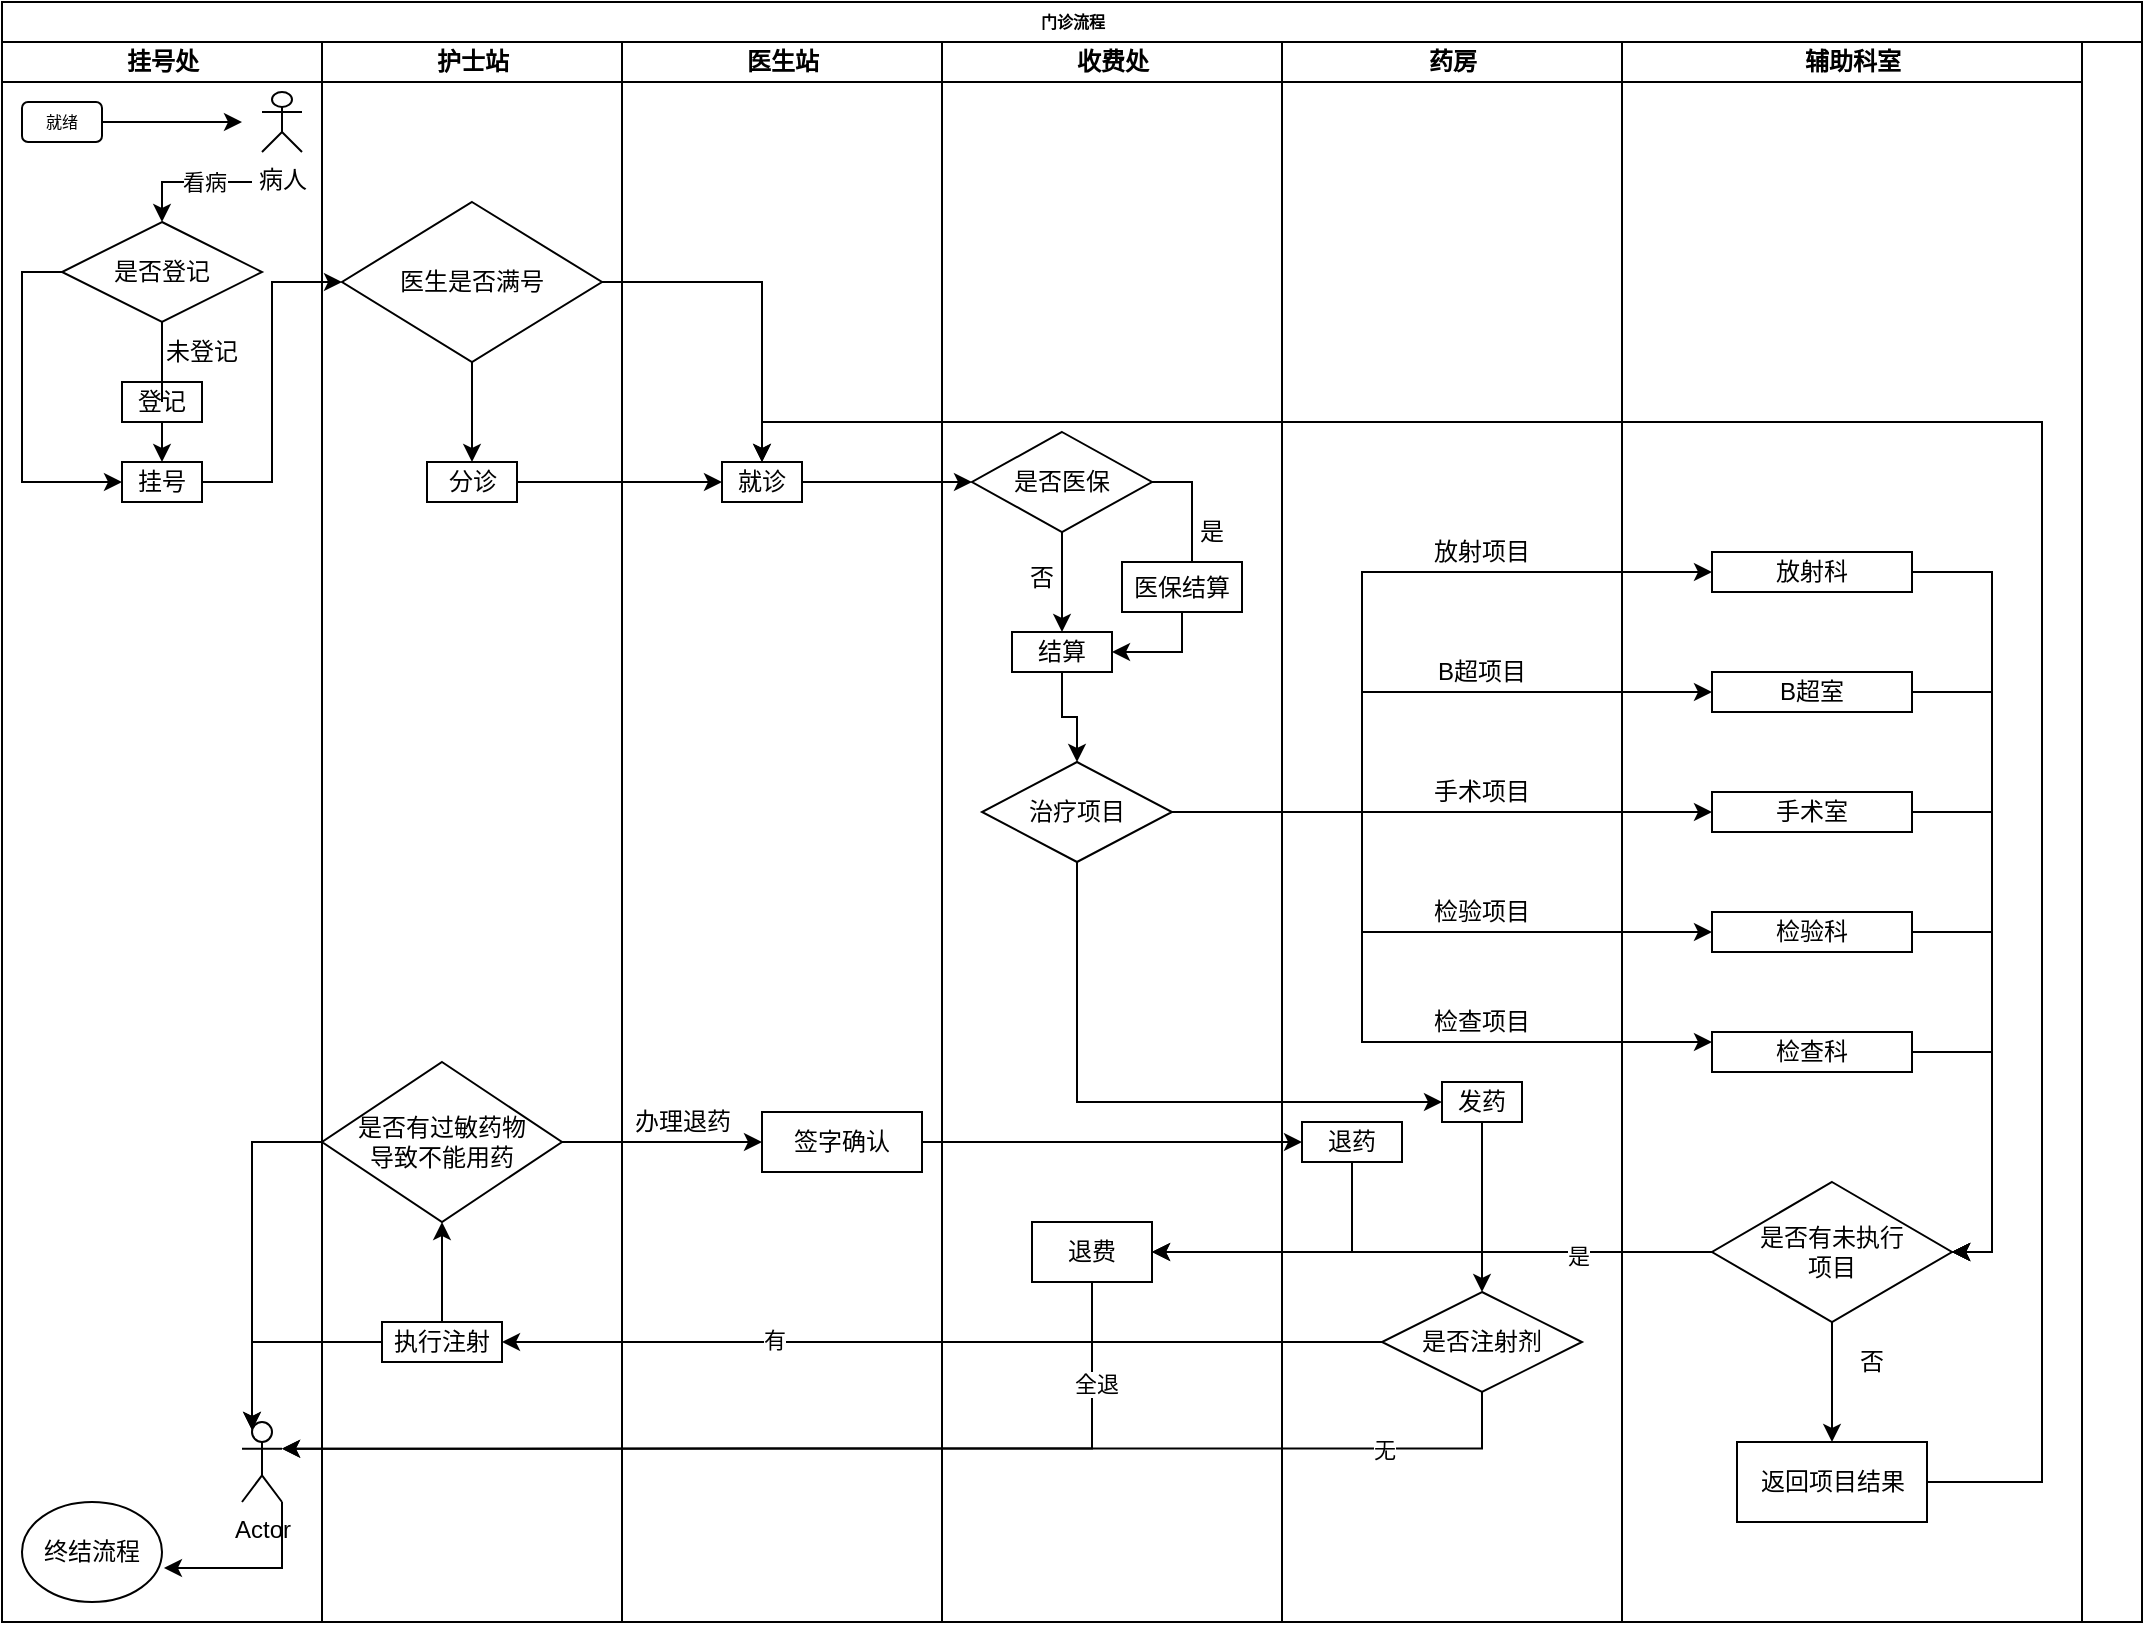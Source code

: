 <mxfile version="16.4.11" type="github">
  <diagram name="门诊流程" id="74e2e168-ea6b-b213-b513-2b3c1d86103e">
    <mxGraphModel dx="1102" dy="693" grid="1" gridSize="10" guides="1" tooltips="1" connect="1" arrows="0" fold="1" page="1" pageScale="1" pageWidth="1100" pageHeight="850" background="none" math="0" shadow="0">
      <root>
        <mxCell id="0" />
        <mxCell id="1" parent="0" />
        <mxCell id="77e6c97f196da883-1" value="门诊流程" style="swimlane;html=1;childLayout=stackLayout;startSize=20;rounded=0;shadow=0;labelBackgroundColor=none;strokeWidth=1;fontFamily=Verdana;fontSize=8;align=center;" parent="1" vertex="1">
          <mxGeometry x="20" y="40" width="1070" height="810" as="geometry" />
        </mxCell>
        <mxCell id="77e6c97f196da883-2" value="挂号处" style="swimlane;html=1;startSize=20;" parent="77e6c97f196da883-1" vertex="1">
          <mxGeometry y="20" width="160" height="790" as="geometry" />
        </mxCell>
        <mxCell id="77e6c97f196da883-8" value="就绪" style="rounded=1;whiteSpace=wrap;html=1;shadow=0;labelBackgroundColor=none;strokeWidth=1;fontFamily=Verdana;fontSize=8;align=center;" parent="77e6c97f196da883-2" vertex="1">
          <mxGeometry x="10" y="30" width="40" height="20" as="geometry" />
        </mxCell>
        <mxCell id="UglWNj6WMgh7vFzN11DF-1" value="病人&lt;br&gt;" style="shape=umlActor;verticalLabelPosition=bottom;verticalAlign=top;html=1;outlineConnect=0;" parent="77e6c97f196da883-2" vertex="1">
          <mxGeometry x="130" y="25" width="20" height="30" as="geometry" />
        </mxCell>
        <mxCell id="UglWNj6WMgh7vFzN11DF-4" value="" style="endArrow=classic;html=1;rounded=0;exitX=1;exitY=0.5;exitDx=0;exitDy=0;" parent="77e6c97f196da883-2" source="77e6c97f196da883-8" edge="1">
          <mxGeometry width="50" height="50" relative="1" as="geometry">
            <mxPoint x="55" y="40" as="sourcePoint" />
            <mxPoint x="120" y="40" as="targetPoint" />
          </mxGeometry>
        </mxCell>
        <mxCell id="UglWNj6WMgh7vFzN11DF-18" style="edgeStyle=orthogonalEdgeStyle;rounded=0;orthogonalLoop=1;jettySize=auto;html=1;exitX=0.5;exitY=1;exitDx=0;exitDy=0;entryX=0.5;entryY=0;entryDx=0;entryDy=0;startArrow=none;" parent="77e6c97f196da883-2" target="UglWNj6WMgh7vFzN11DF-15" edge="1">
          <mxGeometry relative="1" as="geometry">
            <mxPoint x="80" y="175" as="sourcePoint" />
          </mxGeometry>
        </mxCell>
        <mxCell id="UglWNj6WMgh7vFzN11DF-25" style="edgeStyle=orthogonalEdgeStyle;rounded=0;orthogonalLoop=1;jettySize=auto;html=1;exitX=0;exitY=0.5;exitDx=0;exitDy=0;entryX=0;entryY=0.5;entryDx=0;entryDy=0;" parent="77e6c97f196da883-2" source="UglWNj6WMgh7vFzN11DF-11" target="UglWNj6WMgh7vFzN11DF-23" edge="1">
          <mxGeometry relative="1" as="geometry" />
        </mxCell>
        <mxCell id="UglWNj6WMgh7vFzN11DF-11" value="是否登记" style="rhombus;whiteSpace=wrap;html=1;" parent="77e6c97f196da883-2" vertex="1">
          <mxGeometry x="30" y="90" width="100" height="50" as="geometry" />
        </mxCell>
        <mxCell id="UglWNj6WMgh7vFzN11DF-13" value="" style="endArrow=classic;html=1;rounded=0;entryX=0.5;entryY=0;entryDx=0;entryDy=0;" parent="77e6c97f196da883-2" target="UglWNj6WMgh7vFzN11DF-11" edge="1">
          <mxGeometry relative="1" as="geometry">
            <mxPoint x="125" y="70" as="sourcePoint" />
            <mxPoint x="60" y="90" as="targetPoint" />
            <Array as="points">
              <mxPoint x="80" y="70" />
            </Array>
          </mxGeometry>
        </mxCell>
        <mxCell id="UglWNj6WMgh7vFzN11DF-14" value="看病" style="edgeLabel;resizable=0;html=1;align=center;verticalAlign=middle;" parent="UglWNj6WMgh7vFzN11DF-13" connectable="0" vertex="1">
          <mxGeometry relative="1" as="geometry">
            <mxPoint x="8" as="offset" />
          </mxGeometry>
        </mxCell>
        <mxCell id="UglWNj6WMgh7vFzN11DF-24" style="edgeStyle=orthogonalEdgeStyle;rounded=0;orthogonalLoop=1;jettySize=auto;html=1;exitX=0.5;exitY=1;exitDx=0;exitDy=0;entryX=0.5;entryY=0;entryDx=0;entryDy=0;" parent="77e6c97f196da883-2" source="UglWNj6WMgh7vFzN11DF-15" target="UglWNj6WMgh7vFzN11DF-23" edge="1">
          <mxGeometry relative="1" as="geometry" />
        </mxCell>
        <mxCell id="UglWNj6WMgh7vFzN11DF-15" value="登记" style="rounded=0;whiteSpace=wrap;html=1;" parent="77e6c97f196da883-2" vertex="1">
          <mxGeometry x="60" y="170" width="40" height="20" as="geometry" />
        </mxCell>
        <mxCell id="UglWNj6WMgh7vFzN11DF-20" value="" style="edgeStyle=orthogonalEdgeStyle;rounded=0;orthogonalLoop=1;jettySize=auto;html=1;exitX=0.5;exitY=1;exitDx=0;exitDy=0;endArrow=none;" parent="77e6c97f196da883-2" source="UglWNj6WMgh7vFzN11DF-11" edge="1">
          <mxGeometry relative="1" as="geometry">
            <mxPoint x="150" y="210" as="sourcePoint" />
            <mxPoint x="80" y="180" as="targetPoint" />
          </mxGeometry>
        </mxCell>
        <mxCell id="UglWNj6WMgh7vFzN11DF-21" value="未登记" style="text;html=1;strokeColor=none;fillColor=none;align=center;verticalAlign=middle;whiteSpace=wrap;rounded=0;" parent="77e6c97f196da883-2" vertex="1">
          <mxGeometry x="70" y="150" width="60" height="10" as="geometry" />
        </mxCell>
        <mxCell id="UglWNj6WMgh7vFzN11DF-23" value="挂号" style="rounded=0;whiteSpace=wrap;html=1;" parent="77e6c97f196da883-2" vertex="1">
          <mxGeometry x="60" y="210" width="40" height="20" as="geometry" />
        </mxCell>
        <mxCell id="g6Ao_kR4iJN2bcO8BJTg-80" style="edgeStyle=orthogonalEdgeStyle;rounded=0;orthogonalLoop=1;jettySize=auto;html=1;exitX=1;exitY=1;exitDx=0;exitDy=0;exitPerimeter=0;entryX=1.014;entryY=0.66;entryDx=0;entryDy=0;entryPerimeter=0;" edge="1" parent="77e6c97f196da883-2" source="g6Ao_kR4iJN2bcO8BJTg-77" target="g6Ao_kR4iJN2bcO8BJTg-78">
          <mxGeometry relative="1" as="geometry" />
        </mxCell>
        <mxCell id="g6Ao_kR4iJN2bcO8BJTg-77" value="Actor" style="shape=umlActor;verticalLabelPosition=bottom;verticalAlign=top;html=1;outlineConnect=0;" vertex="1" parent="77e6c97f196da883-2">
          <mxGeometry x="120" y="690" width="20" height="40" as="geometry" />
        </mxCell>
        <mxCell id="g6Ao_kR4iJN2bcO8BJTg-78" value="终结流程" style="ellipse;whiteSpace=wrap;html=1;" vertex="1" parent="77e6c97f196da883-2">
          <mxGeometry x="10" y="730" width="70" height="50" as="geometry" />
        </mxCell>
        <mxCell id="77e6c97f196da883-3" value="护士站" style="swimlane;html=1;startSize=20;" parent="77e6c97f196da883-1" vertex="1">
          <mxGeometry x="160" y="20" width="150" height="790" as="geometry" />
        </mxCell>
        <mxCell id="g6Ao_kR4iJN2bcO8BJTg-4" style="edgeStyle=orthogonalEdgeStyle;rounded=0;orthogonalLoop=1;jettySize=auto;html=1;exitX=0.5;exitY=1;exitDx=0;exitDy=0;entryX=0.5;entryY=0;entryDx=0;entryDy=0;" edge="1" parent="77e6c97f196da883-3" source="g6Ao_kR4iJN2bcO8BJTg-1" target="g6Ao_kR4iJN2bcO8BJTg-3">
          <mxGeometry relative="1" as="geometry" />
        </mxCell>
        <mxCell id="g6Ao_kR4iJN2bcO8BJTg-1" value="医生是否满号" style="rhombus;whiteSpace=wrap;html=1;" vertex="1" parent="77e6c97f196da883-3">
          <mxGeometry x="10" y="80" width="130" height="80" as="geometry" />
        </mxCell>
        <mxCell id="g6Ao_kR4iJN2bcO8BJTg-3" value="分诊" style="rounded=0;whiteSpace=wrap;html=1;" vertex="1" parent="77e6c97f196da883-3">
          <mxGeometry x="52.5" y="210" width="45" height="20" as="geometry" />
        </mxCell>
        <mxCell id="g6Ao_kR4iJN2bcO8BJTg-71" value="是否有过敏药物&lt;br&gt;导致不能用药" style="rhombus;whiteSpace=wrap;html=1;" vertex="1" parent="77e6c97f196da883-3">
          <mxGeometry y="510" width="120" height="80" as="geometry" />
        </mxCell>
        <mxCell id="g6Ao_kR4iJN2bcO8BJTg-76" style="edgeStyle=orthogonalEdgeStyle;rounded=0;orthogonalLoop=1;jettySize=auto;html=1;exitX=0.5;exitY=0;exitDx=0;exitDy=0;entryX=0.5;entryY=1;entryDx=0;entryDy=0;" edge="1" parent="77e6c97f196da883-3" source="g6Ao_kR4iJN2bcO8BJTg-74" target="g6Ao_kR4iJN2bcO8BJTg-71">
          <mxGeometry relative="1" as="geometry" />
        </mxCell>
        <mxCell id="g6Ao_kR4iJN2bcO8BJTg-74" value="执行注射" style="whiteSpace=wrap;html=1;" vertex="1" parent="77e6c97f196da883-3">
          <mxGeometry x="30" y="640" width="60" height="20" as="geometry" />
        </mxCell>
        <mxCell id="77e6c97f196da883-4" value="医生站" style="swimlane;html=1;startSize=20;" parent="77e6c97f196da883-1" vertex="1">
          <mxGeometry x="310" y="20" width="160" height="790" as="geometry" />
        </mxCell>
        <mxCell id="g6Ao_kR4iJN2bcO8BJTg-5" value="就诊" style="rounded=0;whiteSpace=wrap;html=1;" vertex="1" parent="77e6c97f196da883-4">
          <mxGeometry x="50" y="210" width="40" height="20" as="geometry" />
        </mxCell>
        <mxCell id="g6Ao_kR4iJN2bcO8BJTg-69" value="签字确认" style="whiteSpace=wrap;html=1;" vertex="1" parent="77e6c97f196da883-4">
          <mxGeometry x="70" y="535" width="80" height="30" as="geometry" />
        </mxCell>
        <mxCell id="g6Ao_kR4iJN2bcO8BJTg-73" value="办理退药" style="text;html=1;align=center;verticalAlign=middle;resizable=0;points=[];autosize=1;strokeColor=none;fillColor=none;" vertex="1" parent="77e6c97f196da883-4">
          <mxGeometry y="530" width="60" height="20" as="geometry" />
        </mxCell>
        <mxCell id="77e6c97f196da883-5" value="收费处" style="swimlane;html=1;startSize=20;" parent="77e6c97f196da883-1" vertex="1">
          <mxGeometry x="470" y="20" width="170" height="790" as="geometry" />
        </mxCell>
        <mxCell id="g6Ao_kR4iJN2bcO8BJTg-12" style="edgeStyle=orthogonalEdgeStyle;rounded=0;orthogonalLoop=1;jettySize=auto;html=1;exitX=1;exitY=0.5;exitDx=0;exitDy=0;" edge="1" parent="77e6c97f196da883-5" source="g6Ao_kR4iJN2bcO8BJTg-8" target="g6Ao_kR4iJN2bcO8BJTg-10">
          <mxGeometry relative="1" as="geometry" />
        </mxCell>
        <mxCell id="g6Ao_kR4iJN2bcO8BJTg-16" style="edgeStyle=orthogonalEdgeStyle;rounded=0;orthogonalLoop=1;jettySize=auto;html=1;exitX=0.5;exitY=1;exitDx=0;exitDy=0;entryX=0.5;entryY=0;entryDx=0;entryDy=0;" edge="1" parent="77e6c97f196da883-5" source="g6Ao_kR4iJN2bcO8BJTg-8" target="g6Ao_kR4iJN2bcO8BJTg-11">
          <mxGeometry relative="1" as="geometry" />
        </mxCell>
        <mxCell id="g6Ao_kR4iJN2bcO8BJTg-8" value="是否医保" style="rhombus;whiteSpace=wrap;html=1;" vertex="1" parent="77e6c97f196da883-5">
          <mxGeometry x="15" y="195" width="90" height="50" as="geometry" />
        </mxCell>
        <mxCell id="g6Ao_kR4iJN2bcO8BJTg-13" style="edgeStyle=orthogonalEdgeStyle;rounded=0;orthogonalLoop=1;jettySize=auto;html=1;exitX=0.5;exitY=1;exitDx=0;exitDy=0;entryX=1;entryY=0.5;entryDx=0;entryDy=0;" edge="1" parent="77e6c97f196da883-5" source="g6Ao_kR4iJN2bcO8BJTg-10" target="g6Ao_kR4iJN2bcO8BJTg-11">
          <mxGeometry relative="1" as="geometry" />
        </mxCell>
        <mxCell id="g6Ao_kR4iJN2bcO8BJTg-10" value="医保结算" style="rounded=0;whiteSpace=wrap;html=1;" vertex="1" parent="77e6c97f196da883-5">
          <mxGeometry x="90" y="260" width="60" height="25" as="geometry" />
        </mxCell>
        <mxCell id="g6Ao_kR4iJN2bcO8BJTg-23" style="edgeStyle=orthogonalEdgeStyle;rounded=0;orthogonalLoop=1;jettySize=auto;html=1;exitX=0.5;exitY=1;exitDx=0;exitDy=0;entryX=0.5;entryY=0;entryDx=0;entryDy=0;" edge="1" parent="77e6c97f196da883-5" source="g6Ao_kR4iJN2bcO8BJTg-11" target="g6Ao_kR4iJN2bcO8BJTg-22">
          <mxGeometry relative="1" as="geometry" />
        </mxCell>
        <mxCell id="g6Ao_kR4iJN2bcO8BJTg-11" value="结算" style="whiteSpace=wrap;html=1;" vertex="1" parent="77e6c97f196da883-5">
          <mxGeometry x="35" y="295" width="50" height="20" as="geometry" />
        </mxCell>
        <mxCell id="g6Ao_kR4iJN2bcO8BJTg-17" value="是" style="text;html=1;strokeColor=none;fillColor=none;align=center;verticalAlign=middle;whiteSpace=wrap;rounded=0;" vertex="1" parent="77e6c97f196da883-5">
          <mxGeometry x="105" y="230" width="60" height="30" as="geometry" />
        </mxCell>
        <mxCell id="g6Ao_kR4iJN2bcO8BJTg-21" value="否" style="text;html=1;strokeColor=none;fillColor=none;align=center;verticalAlign=middle;whiteSpace=wrap;rounded=0;" vertex="1" parent="77e6c97f196da883-5">
          <mxGeometry x="35" y="260" width="30" height="15" as="geometry" />
        </mxCell>
        <mxCell id="g6Ao_kR4iJN2bcO8BJTg-22" value="治疗项目" style="rhombus;whiteSpace=wrap;html=1;" vertex="1" parent="77e6c97f196da883-5">
          <mxGeometry x="20" y="360" width="95" height="50" as="geometry" />
        </mxCell>
        <mxCell id="g6Ao_kR4iJN2bcO8BJTg-66" value="退费" style="whiteSpace=wrap;html=1;" vertex="1" parent="77e6c97f196da883-5">
          <mxGeometry x="45" y="590" width="60" height="30" as="geometry" />
        </mxCell>
        <mxCell id="77e6c97f196da883-6" value="药房" style="swimlane;html=1;startSize=20;" parent="77e6c97f196da883-1" vertex="1">
          <mxGeometry x="640" y="20" width="170" height="790" as="geometry" />
        </mxCell>
        <mxCell id="g6Ao_kR4iJN2bcO8BJTg-38" value="放射项目" style="text;html=1;strokeColor=none;fillColor=none;align=center;verticalAlign=middle;whiteSpace=wrap;rounded=0;" vertex="1" parent="77e6c97f196da883-6">
          <mxGeometry x="60" y="245" width="80" height="20" as="geometry" />
        </mxCell>
        <mxCell id="g6Ao_kR4iJN2bcO8BJTg-39" value="B超项目" style="text;html=1;strokeColor=none;fillColor=none;align=center;verticalAlign=middle;whiteSpace=wrap;rounded=0;" vertex="1" parent="77e6c97f196da883-6">
          <mxGeometry x="60" y="305" width="80" height="20" as="geometry" />
        </mxCell>
        <mxCell id="g6Ao_kR4iJN2bcO8BJTg-40" value="手术项目" style="text;html=1;strokeColor=none;fillColor=none;align=center;verticalAlign=middle;whiteSpace=wrap;rounded=0;" vertex="1" parent="77e6c97f196da883-6">
          <mxGeometry x="60" y="365" width="80" height="20" as="geometry" />
        </mxCell>
        <mxCell id="g6Ao_kR4iJN2bcO8BJTg-41" value="检验项目" style="text;html=1;strokeColor=none;fillColor=none;align=center;verticalAlign=middle;whiteSpace=wrap;rounded=0;" vertex="1" parent="77e6c97f196da883-6">
          <mxGeometry x="60" y="425" width="80" height="20" as="geometry" />
        </mxCell>
        <mxCell id="g6Ao_kR4iJN2bcO8BJTg-42" value="检查项目" style="text;html=1;strokeColor=none;fillColor=none;align=center;verticalAlign=middle;whiteSpace=wrap;rounded=0;" vertex="1" parent="77e6c97f196da883-6">
          <mxGeometry x="60" y="480" width="80" height="20" as="geometry" />
        </mxCell>
        <mxCell id="g6Ao_kR4iJN2bcO8BJTg-52" style="edgeStyle=orthogonalEdgeStyle;rounded=0;orthogonalLoop=1;jettySize=auto;html=1;exitX=0.5;exitY=1;exitDx=0;exitDy=0;entryX=0.5;entryY=0;entryDx=0;entryDy=0;" edge="1" parent="77e6c97f196da883-6" source="g6Ao_kR4iJN2bcO8BJTg-50" target="g6Ao_kR4iJN2bcO8BJTg-51">
          <mxGeometry relative="1" as="geometry" />
        </mxCell>
        <mxCell id="g6Ao_kR4iJN2bcO8BJTg-50" value="发药" style="whiteSpace=wrap;html=1;" vertex="1" parent="77e6c97f196da883-6">
          <mxGeometry x="80" y="520" width="40" height="20" as="geometry" />
        </mxCell>
        <mxCell id="g6Ao_kR4iJN2bcO8BJTg-51" value="是否注射剂" style="rhombus;whiteSpace=wrap;html=1;" vertex="1" parent="77e6c97f196da883-6">
          <mxGeometry x="50" y="625" width="100" height="50" as="geometry" />
        </mxCell>
        <mxCell id="g6Ao_kR4iJN2bcO8BJTg-64" value="退药" style="whiteSpace=wrap;html=1;" vertex="1" parent="77e6c97f196da883-6">
          <mxGeometry x="10" y="540" width="50" height="20" as="geometry" />
        </mxCell>
        <mxCell id="77e6c97f196da883-7" value="辅助科室" style="swimlane;html=1;startSize=20;" parent="77e6c97f196da883-1" vertex="1">
          <mxGeometry x="810" y="20" width="230" height="790" as="geometry" />
        </mxCell>
        <mxCell id="g6Ao_kR4iJN2bcO8BJTg-57" style="edgeStyle=orthogonalEdgeStyle;rounded=0;orthogonalLoop=1;jettySize=auto;html=1;exitX=1;exitY=0.5;exitDx=0;exitDy=0;entryX=1;entryY=0.5;entryDx=0;entryDy=0;" edge="1" parent="77e6c97f196da883-7" source="g6Ao_kR4iJN2bcO8BJTg-24" target="g6Ao_kR4iJN2bcO8BJTg-54">
          <mxGeometry relative="1" as="geometry" />
        </mxCell>
        <mxCell id="g6Ao_kR4iJN2bcO8BJTg-24" value="B超室" style="whiteSpace=wrap;html=1;" vertex="1" parent="77e6c97f196da883-7">
          <mxGeometry x="45" y="315" width="100" height="20" as="geometry" />
        </mxCell>
        <mxCell id="g6Ao_kR4iJN2bcO8BJTg-59" style="edgeStyle=orthogonalEdgeStyle;rounded=0;orthogonalLoop=1;jettySize=auto;html=1;exitX=1;exitY=0.5;exitDx=0;exitDy=0;entryX=1;entryY=0.5;entryDx=0;entryDy=0;" edge="1" parent="77e6c97f196da883-7" source="g6Ao_kR4iJN2bcO8BJTg-27" target="g6Ao_kR4iJN2bcO8BJTg-54">
          <mxGeometry relative="1" as="geometry" />
        </mxCell>
        <mxCell id="g6Ao_kR4iJN2bcO8BJTg-27" value="手术室" style="whiteSpace=wrap;html=1;" vertex="1" parent="77e6c97f196da883-7">
          <mxGeometry x="45" y="375" width="100" height="20" as="geometry" />
        </mxCell>
        <mxCell id="g6Ao_kR4iJN2bcO8BJTg-60" style="edgeStyle=orthogonalEdgeStyle;rounded=0;orthogonalLoop=1;jettySize=auto;html=1;exitX=1;exitY=0.5;exitDx=0;exitDy=0;entryX=1;entryY=0.5;entryDx=0;entryDy=0;" edge="1" parent="77e6c97f196da883-7" source="g6Ao_kR4iJN2bcO8BJTg-28" target="g6Ao_kR4iJN2bcO8BJTg-54">
          <mxGeometry relative="1" as="geometry" />
        </mxCell>
        <mxCell id="g6Ao_kR4iJN2bcO8BJTg-28" value="检验科" style="whiteSpace=wrap;html=1;" vertex="1" parent="77e6c97f196da883-7">
          <mxGeometry x="45" y="435" width="100" height="20" as="geometry" />
        </mxCell>
        <mxCell id="g6Ao_kR4iJN2bcO8BJTg-61" style="edgeStyle=orthogonalEdgeStyle;rounded=0;orthogonalLoop=1;jettySize=auto;html=1;exitX=1;exitY=0.5;exitDx=0;exitDy=0;entryX=1;entryY=0.5;entryDx=0;entryDy=0;" edge="1" parent="77e6c97f196da883-7" source="g6Ao_kR4iJN2bcO8BJTg-30" target="g6Ao_kR4iJN2bcO8BJTg-54">
          <mxGeometry relative="1" as="geometry" />
        </mxCell>
        <mxCell id="g6Ao_kR4iJN2bcO8BJTg-30" value="检查科" style="whiteSpace=wrap;html=1;" vertex="1" parent="77e6c97f196da883-7">
          <mxGeometry x="45" y="495" width="100" height="20" as="geometry" />
        </mxCell>
        <mxCell id="g6Ao_kR4iJN2bcO8BJTg-56" style="edgeStyle=orthogonalEdgeStyle;rounded=0;orthogonalLoop=1;jettySize=auto;html=1;exitX=1;exitY=0.5;exitDx=0;exitDy=0;entryX=1;entryY=0.5;entryDx=0;entryDy=0;" edge="1" parent="77e6c97f196da883-7" source="g6Ao_kR4iJN2bcO8BJTg-29" target="g6Ao_kR4iJN2bcO8BJTg-54">
          <mxGeometry relative="1" as="geometry" />
        </mxCell>
        <mxCell id="g6Ao_kR4iJN2bcO8BJTg-29" value="放射科" style="whiteSpace=wrap;html=1;" vertex="1" parent="77e6c97f196da883-7">
          <mxGeometry x="45" y="255" width="100" height="20" as="geometry" />
        </mxCell>
        <mxCell id="g6Ao_kR4iJN2bcO8BJTg-31" style="edgeStyle=orthogonalEdgeStyle;rounded=0;orthogonalLoop=1;jettySize=auto;html=1;exitX=0.5;exitY=1;exitDx=0;exitDy=0;" edge="1" parent="77e6c97f196da883-7" source="g6Ao_kR4iJN2bcO8BJTg-24" target="g6Ao_kR4iJN2bcO8BJTg-24">
          <mxGeometry relative="1" as="geometry" />
        </mxCell>
        <mxCell id="g6Ao_kR4iJN2bcO8BJTg-94" style="edgeStyle=orthogonalEdgeStyle;rounded=0;orthogonalLoop=1;jettySize=auto;html=1;exitX=0.5;exitY=1;exitDx=0;exitDy=0;" edge="1" parent="77e6c97f196da883-7" source="g6Ao_kR4iJN2bcO8BJTg-54" target="g6Ao_kR4iJN2bcO8BJTg-62">
          <mxGeometry relative="1" as="geometry" />
        </mxCell>
        <mxCell id="g6Ao_kR4iJN2bcO8BJTg-54" value="是否有未执行&lt;br&gt;项目" style="rhombus;whiteSpace=wrap;html=1;" vertex="1" parent="77e6c97f196da883-7">
          <mxGeometry x="45" y="570" width="120" height="70" as="geometry" />
        </mxCell>
        <mxCell id="g6Ao_kR4iJN2bcO8BJTg-62" value="返回项目结果" style="whiteSpace=wrap;html=1;" vertex="1" parent="77e6c97f196da883-7">
          <mxGeometry x="57.5" y="700" width="95" height="40" as="geometry" />
        </mxCell>
        <mxCell id="g6Ao_kR4iJN2bcO8BJTg-98" value="否" style="text;html=1;strokeColor=none;fillColor=none;align=center;verticalAlign=middle;whiteSpace=wrap;rounded=0;" vertex="1" parent="77e6c97f196da883-7">
          <mxGeometry x="104.5" y="650" width="40" height="20" as="geometry" />
        </mxCell>
        <mxCell id="g6Ao_kR4iJN2bcO8BJTg-2" style="edgeStyle=orthogonalEdgeStyle;rounded=0;orthogonalLoop=1;jettySize=auto;html=1;exitX=1;exitY=0.5;exitDx=0;exitDy=0;entryX=0;entryY=0.5;entryDx=0;entryDy=0;" edge="1" parent="77e6c97f196da883-1" source="UglWNj6WMgh7vFzN11DF-23" target="g6Ao_kR4iJN2bcO8BJTg-1">
          <mxGeometry relative="1" as="geometry" />
        </mxCell>
        <mxCell id="g6Ao_kR4iJN2bcO8BJTg-6" style="edgeStyle=orthogonalEdgeStyle;rounded=0;orthogonalLoop=1;jettySize=auto;html=1;exitX=1;exitY=0.5;exitDx=0;exitDy=0;entryX=0.5;entryY=0;entryDx=0;entryDy=0;" edge="1" parent="77e6c97f196da883-1" source="g6Ao_kR4iJN2bcO8BJTg-1" target="g6Ao_kR4iJN2bcO8BJTg-5">
          <mxGeometry relative="1" as="geometry" />
        </mxCell>
        <mxCell id="g6Ao_kR4iJN2bcO8BJTg-7" style="edgeStyle=orthogonalEdgeStyle;rounded=0;orthogonalLoop=1;jettySize=auto;html=1;exitX=1;exitY=0.5;exitDx=0;exitDy=0;entryX=0;entryY=0.5;entryDx=0;entryDy=0;" edge="1" parent="77e6c97f196da883-1" source="g6Ao_kR4iJN2bcO8BJTg-3" target="g6Ao_kR4iJN2bcO8BJTg-5">
          <mxGeometry relative="1" as="geometry" />
        </mxCell>
        <mxCell id="g6Ao_kR4iJN2bcO8BJTg-43" style="edgeStyle=orthogonalEdgeStyle;rounded=0;orthogonalLoop=1;jettySize=auto;html=1;exitX=1;exitY=0.5;exitDx=0;exitDy=0;" edge="1" parent="77e6c97f196da883-1" source="g6Ao_kR4iJN2bcO8BJTg-5" target="g6Ao_kR4iJN2bcO8BJTg-8">
          <mxGeometry relative="1" as="geometry" />
        </mxCell>
        <mxCell id="g6Ao_kR4iJN2bcO8BJTg-44" style="edgeStyle=orthogonalEdgeStyle;rounded=0;orthogonalLoop=1;jettySize=auto;html=1;exitX=1;exitY=0.5;exitDx=0;exitDy=0;" edge="1" parent="77e6c97f196da883-1" source="g6Ao_kR4iJN2bcO8BJTg-22" target="g6Ao_kR4iJN2bcO8BJTg-27">
          <mxGeometry relative="1" as="geometry">
            <Array as="points">
              <mxPoint x="690" y="405" />
              <mxPoint x="690" y="405" />
            </Array>
          </mxGeometry>
        </mxCell>
        <mxCell id="g6Ao_kR4iJN2bcO8BJTg-45" style="edgeStyle=orthogonalEdgeStyle;rounded=0;orthogonalLoop=1;jettySize=auto;html=1;exitX=1;exitY=0.5;exitDx=0;exitDy=0;entryX=0;entryY=0.5;entryDx=0;entryDy=0;" edge="1" parent="77e6c97f196da883-1" source="g6Ao_kR4iJN2bcO8BJTg-22" target="g6Ao_kR4iJN2bcO8BJTg-24">
          <mxGeometry relative="1" as="geometry">
            <Array as="points">
              <mxPoint x="680" y="405" />
              <mxPoint x="680" y="345" />
            </Array>
          </mxGeometry>
        </mxCell>
        <mxCell id="g6Ao_kR4iJN2bcO8BJTg-46" style="edgeStyle=orthogonalEdgeStyle;rounded=0;orthogonalLoop=1;jettySize=auto;html=1;exitX=1;exitY=0.5;exitDx=0;exitDy=0;entryX=0;entryY=0.5;entryDx=0;entryDy=0;" edge="1" parent="77e6c97f196da883-1" source="g6Ao_kR4iJN2bcO8BJTg-22" target="g6Ao_kR4iJN2bcO8BJTg-28">
          <mxGeometry relative="1" as="geometry">
            <Array as="points">
              <mxPoint x="680" y="405" />
              <mxPoint x="680" y="465" />
            </Array>
          </mxGeometry>
        </mxCell>
        <mxCell id="g6Ao_kR4iJN2bcO8BJTg-47" style="edgeStyle=orthogonalEdgeStyle;rounded=0;orthogonalLoop=1;jettySize=auto;html=1;exitX=1;exitY=0.5;exitDx=0;exitDy=0;entryX=0;entryY=0.25;entryDx=0;entryDy=0;" edge="1" parent="77e6c97f196da883-1" source="g6Ao_kR4iJN2bcO8BJTg-22" target="g6Ao_kR4iJN2bcO8BJTg-30">
          <mxGeometry relative="1" as="geometry">
            <Array as="points">
              <mxPoint x="680" y="405" />
              <mxPoint x="680" y="520" />
            </Array>
          </mxGeometry>
        </mxCell>
        <mxCell id="g6Ao_kR4iJN2bcO8BJTg-48" style="edgeStyle=orthogonalEdgeStyle;rounded=0;orthogonalLoop=1;jettySize=auto;html=1;exitX=1;exitY=0.5;exitDx=0;exitDy=0;entryX=0;entryY=0.5;entryDx=0;entryDy=0;" edge="1" parent="77e6c97f196da883-1" source="g6Ao_kR4iJN2bcO8BJTg-22" target="g6Ao_kR4iJN2bcO8BJTg-29">
          <mxGeometry relative="1" as="geometry">
            <Array as="points">
              <mxPoint x="680" y="405" />
              <mxPoint x="680" y="285" />
            </Array>
          </mxGeometry>
        </mxCell>
        <mxCell id="g6Ao_kR4iJN2bcO8BJTg-53" style="edgeStyle=orthogonalEdgeStyle;rounded=0;orthogonalLoop=1;jettySize=auto;html=1;exitX=0.5;exitY=1;exitDx=0;exitDy=0;entryX=0;entryY=0.5;entryDx=0;entryDy=0;" edge="1" parent="77e6c97f196da883-1" source="g6Ao_kR4iJN2bcO8BJTg-22" target="g6Ao_kR4iJN2bcO8BJTg-50">
          <mxGeometry relative="1" as="geometry" />
        </mxCell>
        <mxCell id="g6Ao_kR4iJN2bcO8BJTg-67" style="edgeStyle=orthogonalEdgeStyle;rounded=0;orthogonalLoop=1;jettySize=auto;html=1;exitX=0;exitY=0.5;exitDx=0;exitDy=0;entryX=1;entryY=0.5;entryDx=0;entryDy=0;" edge="1" parent="77e6c97f196da883-1" source="g6Ao_kR4iJN2bcO8BJTg-54" target="g6Ao_kR4iJN2bcO8BJTg-66">
          <mxGeometry relative="1" as="geometry" />
        </mxCell>
        <mxCell id="g6Ao_kR4iJN2bcO8BJTg-92" value="是" style="edgeLabel;html=1;align=center;verticalAlign=middle;resizable=0;points=[];" vertex="1" connectable="0" parent="g6Ao_kR4iJN2bcO8BJTg-67">
          <mxGeometry x="-0.307" y="2" relative="1" as="geometry">
            <mxPoint x="30" as="offset" />
          </mxGeometry>
        </mxCell>
        <mxCell id="g6Ao_kR4iJN2bcO8BJTg-68" style="edgeStyle=orthogonalEdgeStyle;rounded=0;orthogonalLoop=1;jettySize=auto;html=1;exitX=0.5;exitY=1;exitDx=0;exitDy=0;entryX=1;entryY=0.5;entryDx=0;entryDy=0;" edge="1" parent="77e6c97f196da883-1" source="g6Ao_kR4iJN2bcO8BJTg-64" target="g6Ao_kR4iJN2bcO8BJTg-66">
          <mxGeometry relative="1" as="geometry" />
        </mxCell>
        <mxCell id="g6Ao_kR4iJN2bcO8BJTg-70" style="edgeStyle=orthogonalEdgeStyle;rounded=0;orthogonalLoop=1;jettySize=auto;html=1;exitX=1;exitY=0.5;exitDx=0;exitDy=0;entryX=0;entryY=0.5;entryDx=0;entryDy=0;" edge="1" parent="77e6c97f196da883-1" source="g6Ao_kR4iJN2bcO8BJTg-69" target="g6Ao_kR4iJN2bcO8BJTg-64">
          <mxGeometry relative="1" as="geometry" />
        </mxCell>
        <mxCell id="g6Ao_kR4iJN2bcO8BJTg-72" style="edgeStyle=orthogonalEdgeStyle;rounded=0;orthogonalLoop=1;jettySize=auto;html=1;exitX=1;exitY=0.5;exitDx=0;exitDy=0;entryX=0;entryY=0.5;entryDx=0;entryDy=0;" edge="1" parent="77e6c97f196da883-1" source="g6Ao_kR4iJN2bcO8BJTg-71" target="g6Ao_kR4iJN2bcO8BJTg-69">
          <mxGeometry relative="1" as="geometry" />
        </mxCell>
        <mxCell id="g6Ao_kR4iJN2bcO8BJTg-75" style="edgeStyle=orthogonalEdgeStyle;rounded=0;orthogonalLoop=1;jettySize=auto;html=1;exitX=0;exitY=0.5;exitDx=0;exitDy=0;entryX=1;entryY=0.5;entryDx=0;entryDy=0;" edge="1" parent="77e6c97f196da883-1" source="g6Ao_kR4iJN2bcO8BJTg-51" target="g6Ao_kR4iJN2bcO8BJTg-74">
          <mxGeometry relative="1" as="geometry" />
        </mxCell>
        <mxCell id="g6Ao_kR4iJN2bcO8BJTg-91" value="有" style="edgeLabel;html=1;align=center;verticalAlign=middle;resizable=0;points=[];" vertex="1" connectable="0" parent="g6Ao_kR4iJN2bcO8BJTg-75">
          <mxGeometry x="0.382" y="-1" relative="1" as="geometry">
            <mxPoint as="offset" />
          </mxGeometry>
        </mxCell>
        <mxCell id="g6Ao_kR4iJN2bcO8BJTg-81" style="edgeStyle=orthogonalEdgeStyle;rounded=0;orthogonalLoop=1;jettySize=auto;html=1;exitX=0;exitY=0.5;exitDx=0;exitDy=0;entryX=0.25;entryY=0.1;entryDx=0;entryDy=0;entryPerimeter=0;" edge="1" parent="77e6c97f196da883-1" source="g6Ao_kR4iJN2bcO8BJTg-74" target="g6Ao_kR4iJN2bcO8BJTg-77">
          <mxGeometry relative="1" as="geometry" />
        </mxCell>
        <mxCell id="g6Ao_kR4iJN2bcO8BJTg-82" style="edgeStyle=orthogonalEdgeStyle;rounded=0;orthogonalLoop=1;jettySize=auto;html=1;exitX=0;exitY=0.5;exitDx=0;exitDy=0;entryX=0.25;entryY=0.1;entryDx=0;entryDy=0;entryPerimeter=0;" edge="1" parent="77e6c97f196da883-1" source="g6Ao_kR4iJN2bcO8BJTg-71" target="g6Ao_kR4iJN2bcO8BJTg-77">
          <mxGeometry relative="1" as="geometry" />
        </mxCell>
        <mxCell id="g6Ao_kR4iJN2bcO8BJTg-86" style="edgeStyle=orthogonalEdgeStyle;rounded=0;orthogonalLoop=1;jettySize=auto;html=1;exitX=0.5;exitY=1;exitDx=0;exitDy=0;entryX=1;entryY=0.333;entryDx=0;entryDy=0;entryPerimeter=0;" edge="1" parent="77e6c97f196da883-1" source="g6Ao_kR4iJN2bcO8BJTg-66" target="g6Ao_kR4iJN2bcO8BJTg-77">
          <mxGeometry relative="1" as="geometry" />
        </mxCell>
        <mxCell id="g6Ao_kR4iJN2bcO8BJTg-89" value="全退" style="edgeLabel;html=1;align=center;verticalAlign=middle;resizable=0;points=[];" vertex="1" connectable="0" parent="g6Ao_kR4iJN2bcO8BJTg-86">
          <mxGeometry x="-0.791" y="2" relative="1" as="geometry">
            <mxPoint as="offset" />
          </mxGeometry>
        </mxCell>
        <mxCell id="g6Ao_kR4iJN2bcO8BJTg-88" style="edgeStyle=orthogonalEdgeStyle;rounded=0;orthogonalLoop=1;jettySize=auto;html=1;exitX=0.5;exitY=1;exitDx=0;exitDy=0;entryX=1;entryY=0.333;entryDx=0;entryDy=0;entryPerimeter=0;" edge="1" parent="77e6c97f196da883-1" source="g6Ao_kR4iJN2bcO8BJTg-51" target="g6Ao_kR4iJN2bcO8BJTg-77">
          <mxGeometry relative="1" as="geometry" />
        </mxCell>
        <mxCell id="g6Ao_kR4iJN2bcO8BJTg-90" value="无" style="edgeLabel;html=1;align=center;verticalAlign=middle;resizable=0;points=[];" vertex="1" connectable="0" parent="g6Ao_kR4iJN2bcO8BJTg-88">
          <mxGeometry x="-0.754" relative="1" as="geometry">
            <mxPoint as="offset" />
          </mxGeometry>
        </mxCell>
        <mxCell id="g6Ao_kR4iJN2bcO8BJTg-93" style="edgeStyle=orthogonalEdgeStyle;rounded=0;orthogonalLoop=1;jettySize=auto;html=1;exitX=1;exitY=0.5;exitDx=0;exitDy=0;entryX=0.5;entryY=0;entryDx=0;entryDy=0;" edge="1" parent="77e6c97f196da883-1" source="g6Ao_kR4iJN2bcO8BJTg-62" target="g6Ao_kR4iJN2bcO8BJTg-5">
          <mxGeometry relative="1" as="geometry">
            <Array as="points">
              <mxPoint x="1020" y="740" />
              <mxPoint x="1020" y="210" />
              <mxPoint x="380" y="210" />
            </Array>
          </mxGeometry>
        </mxCell>
      </root>
    </mxGraphModel>
  </diagram>
</mxfile>
